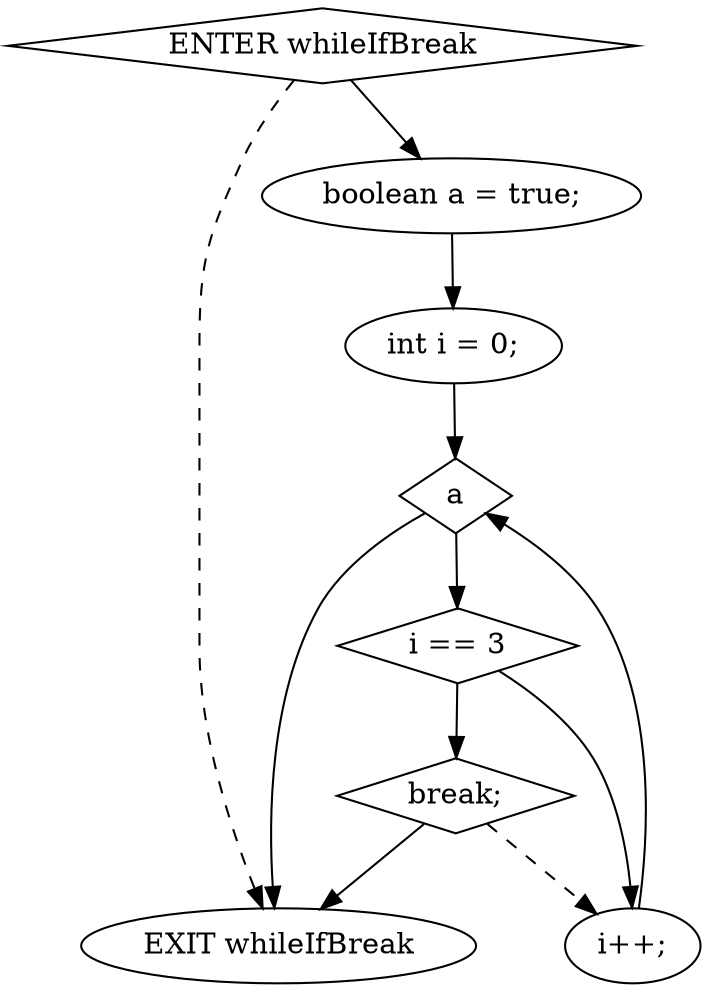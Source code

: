 digraph G {
  0 [ shape="diamond" label="ENTER whileIfBreak" ];
  1 [ label="EXIT whileIfBreak" ];
  2 [ label="boolean a = true;" ];
  3 [ label="int i = 0;" ];
  4 [ shape="diamond" label="a" ];
  5 [ shape="diamond" label="i == 3" ];
  6 [ shape="diamond" label="break;" ];
  7 [ label="i++;" ];
  0 -> 2 [ ];
  2 -> 3 [ ];
  3 -> 4 [ ];
  4 -> 5 [ ];
  5 -> 6 [ ];
  6 -> 7 [ style="dashed" ];
  5 -> 7 [ ];
  7 -> 4 [ ];
  4 -> 1 [ ];
  6 -> 1 [ ];
  0 -> 1 [ style="dashed" ];
}
